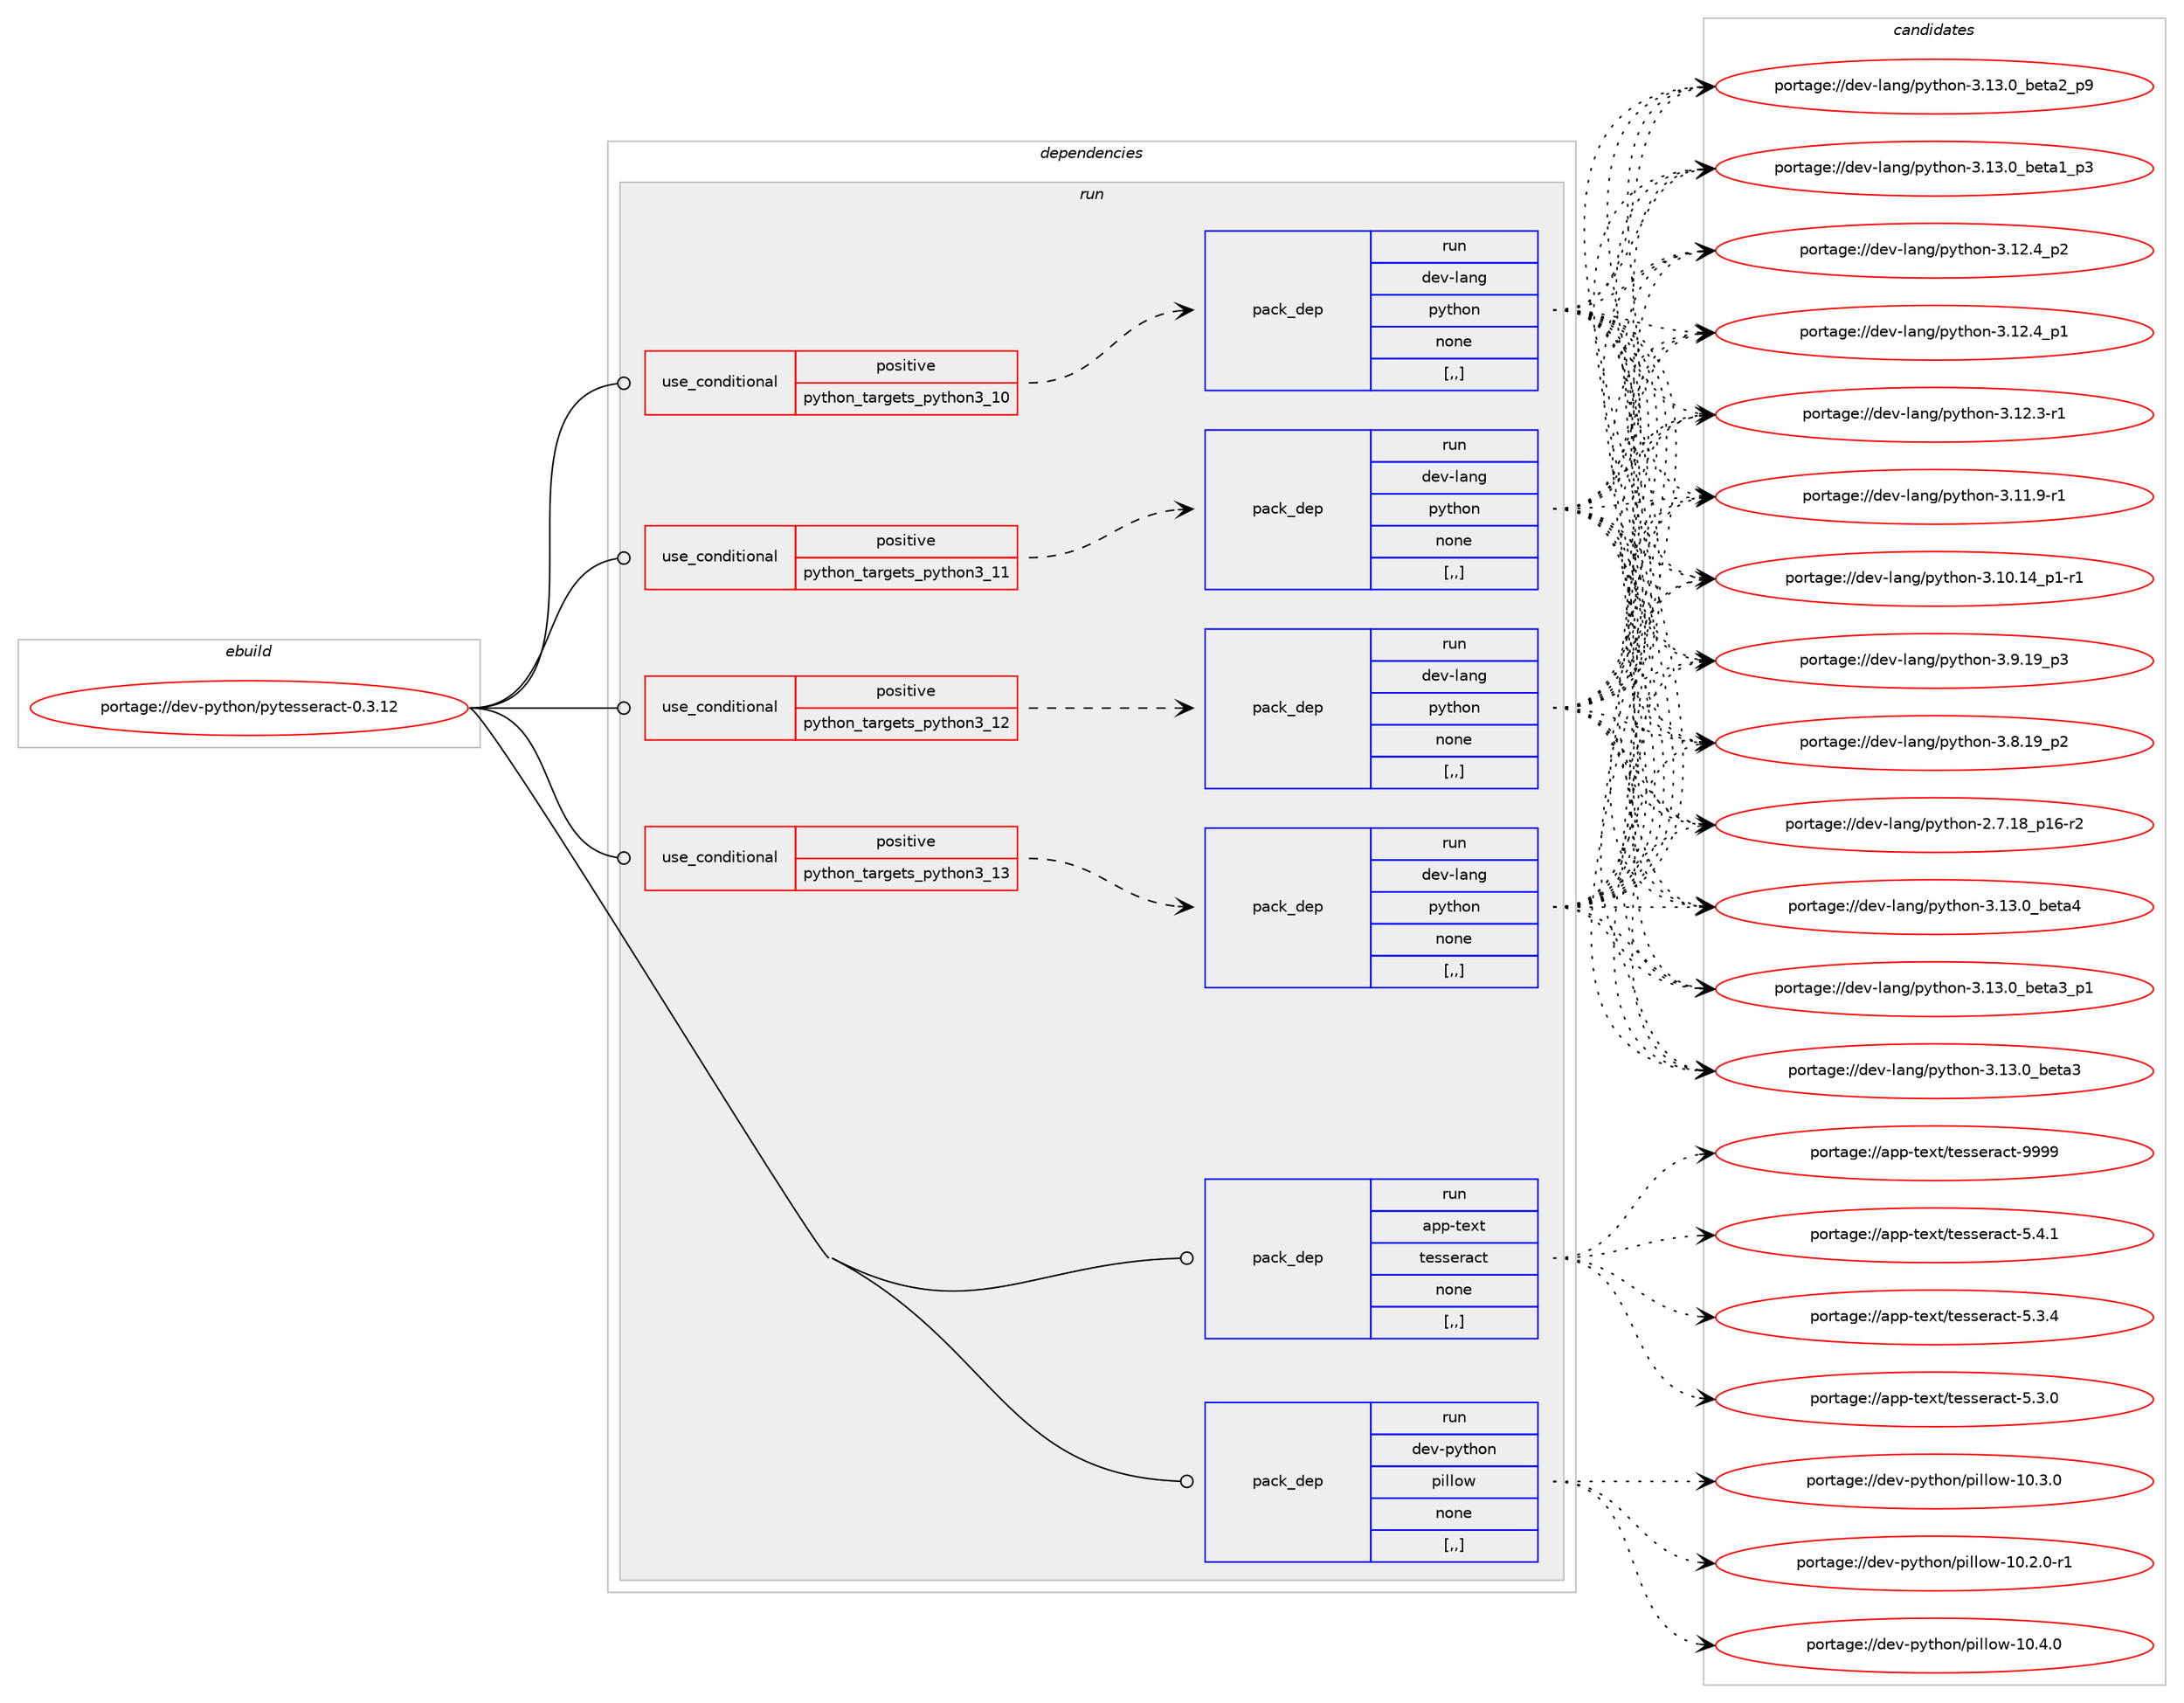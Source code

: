 digraph prolog {

# *************
# Graph options
# *************

newrank=true;
concentrate=true;
compound=true;
graph [rankdir=LR,fontname=Helvetica,fontsize=10,ranksep=1.5];#, ranksep=2.5, nodesep=0.2];
edge  [arrowhead=vee];
node  [fontname=Helvetica,fontsize=10];

# **********
# The ebuild
# **********

subgraph cluster_leftcol {
color=gray;
label=<<i>ebuild</i>>;
id [label="portage://dev-python/pytesseract-0.3.12", color=red, width=4, href="../dev-python/pytesseract-0.3.12.svg"];
}

# ****************
# The dependencies
# ****************

subgraph cluster_midcol {
color=gray;
label=<<i>dependencies</i>>;
subgraph cluster_compile {
fillcolor="#eeeeee";
style=filled;
label=<<i>compile</i>>;
}
subgraph cluster_compileandrun {
fillcolor="#eeeeee";
style=filled;
label=<<i>compile and run</i>>;
}
subgraph cluster_run {
fillcolor="#eeeeee";
style=filled;
label=<<i>run</i>>;
subgraph cond37829 {
dependency158967 [label=<<TABLE BORDER="0" CELLBORDER="1" CELLSPACING="0" CELLPADDING="4"><TR><TD ROWSPAN="3" CELLPADDING="10">use_conditional</TD></TR><TR><TD>positive</TD></TR><TR><TD>python_targets_python3_10</TD></TR></TABLE>>, shape=none, color=red];
subgraph pack119868 {
dependency158968 [label=<<TABLE BORDER="0" CELLBORDER="1" CELLSPACING="0" CELLPADDING="4" WIDTH="220"><TR><TD ROWSPAN="6" CELLPADDING="30">pack_dep</TD></TR><TR><TD WIDTH="110">run</TD></TR><TR><TD>dev-lang</TD></TR><TR><TD>python</TD></TR><TR><TD>none</TD></TR><TR><TD>[,,]</TD></TR></TABLE>>, shape=none, color=blue];
}
dependency158967:e -> dependency158968:w [weight=20,style="dashed",arrowhead="vee"];
}
id:e -> dependency158967:w [weight=20,style="solid",arrowhead="odot"];
subgraph cond37830 {
dependency158969 [label=<<TABLE BORDER="0" CELLBORDER="1" CELLSPACING="0" CELLPADDING="4"><TR><TD ROWSPAN="3" CELLPADDING="10">use_conditional</TD></TR><TR><TD>positive</TD></TR><TR><TD>python_targets_python3_11</TD></TR></TABLE>>, shape=none, color=red];
subgraph pack119869 {
dependency158970 [label=<<TABLE BORDER="0" CELLBORDER="1" CELLSPACING="0" CELLPADDING="4" WIDTH="220"><TR><TD ROWSPAN="6" CELLPADDING="30">pack_dep</TD></TR><TR><TD WIDTH="110">run</TD></TR><TR><TD>dev-lang</TD></TR><TR><TD>python</TD></TR><TR><TD>none</TD></TR><TR><TD>[,,]</TD></TR></TABLE>>, shape=none, color=blue];
}
dependency158969:e -> dependency158970:w [weight=20,style="dashed",arrowhead="vee"];
}
id:e -> dependency158969:w [weight=20,style="solid",arrowhead="odot"];
subgraph cond37831 {
dependency158971 [label=<<TABLE BORDER="0" CELLBORDER="1" CELLSPACING="0" CELLPADDING="4"><TR><TD ROWSPAN="3" CELLPADDING="10">use_conditional</TD></TR><TR><TD>positive</TD></TR><TR><TD>python_targets_python3_12</TD></TR></TABLE>>, shape=none, color=red];
subgraph pack119870 {
dependency158972 [label=<<TABLE BORDER="0" CELLBORDER="1" CELLSPACING="0" CELLPADDING="4" WIDTH="220"><TR><TD ROWSPAN="6" CELLPADDING="30">pack_dep</TD></TR><TR><TD WIDTH="110">run</TD></TR><TR><TD>dev-lang</TD></TR><TR><TD>python</TD></TR><TR><TD>none</TD></TR><TR><TD>[,,]</TD></TR></TABLE>>, shape=none, color=blue];
}
dependency158971:e -> dependency158972:w [weight=20,style="dashed",arrowhead="vee"];
}
id:e -> dependency158971:w [weight=20,style="solid",arrowhead="odot"];
subgraph cond37832 {
dependency158973 [label=<<TABLE BORDER="0" CELLBORDER="1" CELLSPACING="0" CELLPADDING="4"><TR><TD ROWSPAN="3" CELLPADDING="10">use_conditional</TD></TR><TR><TD>positive</TD></TR><TR><TD>python_targets_python3_13</TD></TR></TABLE>>, shape=none, color=red];
subgraph pack119871 {
dependency158974 [label=<<TABLE BORDER="0" CELLBORDER="1" CELLSPACING="0" CELLPADDING="4" WIDTH="220"><TR><TD ROWSPAN="6" CELLPADDING="30">pack_dep</TD></TR><TR><TD WIDTH="110">run</TD></TR><TR><TD>dev-lang</TD></TR><TR><TD>python</TD></TR><TR><TD>none</TD></TR><TR><TD>[,,]</TD></TR></TABLE>>, shape=none, color=blue];
}
dependency158973:e -> dependency158974:w [weight=20,style="dashed",arrowhead="vee"];
}
id:e -> dependency158973:w [weight=20,style="solid",arrowhead="odot"];
subgraph pack119872 {
dependency158975 [label=<<TABLE BORDER="0" CELLBORDER="1" CELLSPACING="0" CELLPADDING="4" WIDTH="220"><TR><TD ROWSPAN="6" CELLPADDING="30">pack_dep</TD></TR><TR><TD WIDTH="110">run</TD></TR><TR><TD>app-text</TD></TR><TR><TD>tesseract</TD></TR><TR><TD>none</TD></TR><TR><TD>[,,]</TD></TR></TABLE>>, shape=none, color=blue];
}
id:e -> dependency158975:w [weight=20,style="solid",arrowhead="odot"];
subgraph pack119873 {
dependency158976 [label=<<TABLE BORDER="0" CELLBORDER="1" CELLSPACING="0" CELLPADDING="4" WIDTH="220"><TR><TD ROWSPAN="6" CELLPADDING="30">pack_dep</TD></TR><TR><TD WIDTH="110">run</TD></TR><TR><TD>dev-python</TD></TR><TR><TD>pillow</TD></TR><TR><TD>none</TD></TR><TR><TD>[,,]</TD></TR></TABLE>>, shape=none, color=blue];
}
id:e -> dependency158976:w [weight=20,style="solid",arrowhead="odot"];
}
}

# **************
# The candidates
# **************

subgraph cluster_choices {
rank=same;
color=gray;
label=<<i>candidates</i>>;

subgraph choice119868 {
color=black;
nodesep=1;
choice1001011184510897110103471121211161041111104551464951464895981011169752 [label="portage://dev-lang/python-3.13.0_beta4", color=red, width=4,href="../dev-lang/python-3.13.0_beta4.svg"];
choice10010111845108971101034711212111610411111045514649514648959810111697519511249 [label="portage://dev-lang/python-3.13.0_beta3_p1", color=red, width=4,href="../dev-lang/python-3.13.0_beta3_p1.svg"];
choice1001011184510897110103471121211161041111104551464951464895981011169751 [label="portage://dev-lang/python-3.13.0_beta3", color=red, width=4,href="../dev-lang/python-3.13.0_beta3.svg"];
choice10010111845108971101034711212111610411111045514649514648959810111697509511257 [label="portage://dev-lang/python-3.13.0_beta2_p9", color=red, width=4,href="../dev-lang/python-3.13.0_beta2_p9.svg"];
choice10010111845108971101034711212111610411111045514649514648959810111697499511251 [label="portage://dev-lang/python-3.13.0_beta1_p3", color=red, width=4,href="../dev-lang/python-3.13.0_beta1_p3.svg"];
choice100101118451089711010347112121116104111110455146495046529511250 [label="portage://dev-lang/python-3.12.4_p2", color=red, width=4,href="../dev-lang/python-3.12.4_p2.svg"];
choice100101118451089711010347112121116104111110455146495046529511249 [label="portage://dev-lang/python-3.12.4_p1", color=red, width=4,href="../dev-lang/python-3.12.4_p1.svg"];
choice100101118451089711010347112121116104111110455146495046514511449 [label="portage://dev-lang/python-3.12.3-r1", color=red, width=4,href="../dev-lang/python-3.12.3-r1.svg"];
choice100101118451089711010347112121116104111110455146494946574511449 [label="portage://dev-lang/python-3.11.9-r1", color=red, width=4,href="../dev-lang/python-3.11.9-r1.svg"];
choice100101118451089711010347112121116104111110455146494846495295112494511449 [label="portage://dev-lang/python-3.10.14_p1-r1", color=red, width=4,href="../dev-lang/python-3.10.14_p1-r1.svg"];
choice100101118451089711010347112121116104111110455146574649579511251 [label="portage://dev-lang/python-3.9.19_p3", color=red, width=4,href="../dev-lang/python-3.9.19_p3.svg"];
choice100101118451089711010347112121116104111110455146564649579511250 [label="portage://dev-lang/python-3.8.19_p2", color=red, width=4,href="../dev-lang/python-3.8.19_p2.svg"];
choice100101118451089711010347112121116104111110455046554649569511249544511450 [label="portage://dev-lang/python-2.7.18_p16-r2", color=red, width=4,href="../dev-lang/python-2.7.18_p16-r2.svg"];
dependency158968:e -> choice1001011184510897110103471121211161041111104551464951464895981011169752:w [style=dotted,weight="100"];
dependency158968:e -> choice10010111845108971101034711212111610411111045514649514648959810111697519511249:w [style=dotted,weight="100"];
dependency158968:e -> choice1001011184510897110103471121211161041111104551464951464895981011169751:w [style=dotted,weight="100"];
dependency158968:e -> choice10010111845108971101034711212111610411111045514649514648959810111697509511257:w [style=dotted,weight="100"];
dependency158968:e -> choice10010111845108971101034711212111610411111045514649514648959810111697499511251:w [style=dotted,weight="100"];
dependency158968:e -> choice100101118451089711010347112121116104111110455146495046529511250:w [style=dotted,weight="100"];
dependency158968:e -> choice100101118451089711010347112121116104111110455146495046529511249:w [style=dotted,weight="100"];
dependency158968:e -> choice100101118451089711010347112121116104111110455146495046514511449:w [style=dotted,weight="100"];
dependency158968:e -> choice100101118451089711010347112121116104111110455146494946574511449:w [style=dotted,weight="100"];
dependency158968:e -> choice100101118451089711010347112121116104111110455146494846495295112494511449:w [style=dotted,weight="100"];
dependency158968:e -> choice100101118451089711010347112121116104111110455146574649579511251:w [style=dotted,weight="100"];
dependency158968:e -> choice100101118451089711010347112121116104111110455146564649579511250:w [style=dotted,weight="100"];
dependency158968:e -> choice100101118451089711010347112121116104111110455046554649569511249544511450:w [style=dotted,weight="100"];
}
subgraph choice119869 {
color=black;
nodesep=1;
choice1001011184510897110103471121211161041111104551464951464895981011169752 [label="portage://dev-lang/python-3.13.0_beta4", color=red, width=4,href="../dev-lang/python-3.13.0_beta4.svg"];
choice10010111845108971101034711212111610411111045514649514648959810111697519511249 [label="portage://dev-lang/python-3.13.0_beta3_p1", color=red, width=4,href="../dev-lang/python-3.13.0_beta3_p1.svg"];
choice1001011184510897110103471121211161041111104551464951464895981011169751 [label="portage://dev-lang/python-3.13.0_beta3", color=red, width=4,href="../dev-lang/python-3.13.0_beta3.svg"];
choice10010111845108971101034711212111610411111045514649514648959810111697509511257 [label="portage://dev-lang/python-3.13.0_beta2_p9", color=red, width=4,href="../dev-lang/python-3.13.0_beta2_p9.svg"];
choice10010111845108971101034711212111610411111045514649514648959810111697499511251 [label="portage://dev-lang/python-3.13.0_beta1_p3", color=red, width=4,href="../dev-lang/python-3.13.0_beta1_p3.svg"];
choice100101118451089711010347112121116104111110455146495046529511250 [label="portage://dev-lang/python-3.12.4_p2", color=red, width=4,href="../dev-lang/python-3.12.4_p2.svg"];
choice100101118451089711010347112121116104111110455146495046529511249 [label="portage://dev-lang/python-3.12.4_p1", color=red, width=4,href="../dev-lang/python-3.12.4_p1.svg"];
choice100101118451089711010347112121116104111110455146495046514511449 [label="portage://dev-lang/python-3.12.3-r1", color=red, width=4,href="../dev-lang/python-3.12.3-r1.svg"];
choice100101118451089711010347112121116104111110455146494946574511449 [label="portage://dev-lang/python-3.11.9-r1", color=red, width=4,href="../dev-lang/python-3.11.9-r1.svg"];
choice100101118451089711010347112121116104111110455146494846495295112494511449 [label="portage://dev-lang/python-3.10.14_p1-r1", color=red, width=4,href="../dev-lang/python-3.10.14_p1-r1.svg"];
choice100101118451089711010347112121116104111110455146574649579511251 [label="portage://dev-lang/python-3.9.19_p3", color=red, width=4,href="../dev-lang/python-3.9.19_p3.svg"];
choice100101118451089711010347112121116104111110455146564649579511250 [label="portage://dev-lang/python-3.8.19_p2", color=red, width=4,href="../dev-lang/python-3.8.19_p2.svg"];
choice100101118451089711010347112121116104111110455046554649569511249544511450 [label="portage://dev-lang/python-2.7.18_p16-r2", color=red, width=4,href="../dev-lang/python-2.7.18_p16-r2.svg"];
dependency158970:e -> choice1001011184510897110103471121211161041111104551464951464895981011169752:w [style=dotted,weight="100"];
dependency158970:e -> choice10010111845108971101034711212111610411111045514649514648959810111697519511249:w [style=dotted,weight="100"];
dependency158970:e -> choice1001011184510897110103471121211161041111104551464951464895981011169751:w [style=dotted,weight="100"];
dependency158970:e -> choice10010111845108971101034711212111610411111045514649514648959810111697509511257:w [style=dotted,weight="100"];
dependency158970:e -> choice10010111845108971101034711212111610411111045514649514648959810111697499511251:w [style=dotted,weight="100"];
dependency158970:e -> choice100101118451089711010347112121116104111110455146495046529511250:w [style=dotted,weight="100"];
dependency158970:e -> choice100101118451089711010347112121116104111110455146495046529511249:w [style=dotted,weight="100"];
dependency158970:e -> choice100101118451089711010347112121116104111110455146495046514511449:w [style=dotted,weight="100"];
dependency158970:e -> choice100101118451089711010347112121116104111110455146494946574511449:w [style=dotted,weight="100"];
dependency158970:e -> choice100101118451089711010347112121116104111110455146494846495295112494511449:w [style=dotted,weight="100"];
dependency158970:e -> choice100101118451089711010347112121116104111110455146574649579511251:w [style=dotted,weight="100"];
dependency158970:e -> choice100101118451089711010347112121116104111110455146564649579511250:w [style=dotted,weight="100"];
dependency158970:e -> choice100101118451089711010347112121116104111110455046554649569511249544511450:w [style=dotted,weight="100"];
}
subgraph choice119870 {
color=black;
nodesep=1;
choice1001011184510897110103471121211161041111104551464951464895981011169752 [label="portage://dev-lang/python-3.13.0_beta4", color=red, width=4,href="../dev-lang/python-3.13.0_beta4.svg"];
choice10010111845108971101034711212111610411111045514649514648959810111697519511249 [label="portage://dev-lang/python-3.13.0_beta3_p1", color=red, width=4,href="../dev-lang/python-3.13.0_beta3_p1.svg"];
choice1001011184510897110103471121211161041111104551464951464895981011169751 [label="portage://dev-lang/python-3.13.0_beta3", color=red, width=4,href="../dev-lang/python-3.13.0_beta3.svg"];
choice10010111845108971101034711212111610411111045514649514648959810111697509511257 [label="portage://dev-lang/python-3.13.0_beta2_p9", color=red, width=4,href="../dev-lang/python-3.13.0_beta2_p9.svg"];
choice10010111845108971101034711212111610411111045514649514648959810111697499511251 [label="portage://dev-lang/python-3.13.0_beta1_p3", color=red, width=4,href="../dev-lang/python-3.13.0_beta1_p3.svg"];
choice100101118451089711010347112121116104111110455146495046529511250 [label="portage://dev-lang/python-3.12.4_p2", color=red, width=4,href="../dev-lang/python-3.12.4_p2.svg"];
choice100101118451089711010347112121116104111110455146495046529511249 [label="portage://dev-lang/python-3.12.4_p1", color=red, width=4,href="../dev-lang/python-3.12.4_p1.svg"];
choice100101118451089711010347112121116104111110455146495046514511449 [label="portage://dev-lang/python-3.12.3-r1", color=red, width=4,href="../dev-lang/python-3.12.3-r1.svg"];
choice100101118451089711010347112121116104111110455146494946574511449 [label="portage://dev-lang/python-3.11.9-r1", color=red, width=4,href="../dev-lang/python-3.11.9-r1.svg"];
choice100101118451089711010347112121116104111110455146494846495295112494511449 [label="portage://dev-lang/python-3.10.14_p1-r1", color=red, width=4,href="../dev-lang/python-3.10.14_p1-r1.svg"];
choice100101118451089711010347112121116104111110455146574649579511251 [label="portage://dev-lang/python-3.9.19_p3", color=red, width=4,href="../dev-lang/python-3.9.19_p3.svg"];
choice100101118451089711010347112121116104111110455146564649579511250 [label="portage://dev-lang/python-3.8.19_p2", color=red, width=4,href="../dev-lang/python-3.8.19_p2.svg"];
choice100101118451089711010347112121116104111110455046554649569511249544511450 [label="portage://dev-lang/python-2.7.18_p16-r2", color=red, width=4,href="../dev-lang/python-2.7.18_p16-r2.svg"];
dependency158972:e -> choice1001011184510897110103471121211161041111104551464951464895981011169752:w [style=dotted,weight="100"];
dependency158972:e -> choice10010111845108971101034711212111610411111045514649514648959810111697519511249:w [style=dotted,weight="100"];
dependency158972:e -> choice1001011184510897110103471121211161041111104551464951464895981011169751:w [style=dotted,weight="100"];
dependency158972:e -> choice10010111845108971101034711212111610411111045514649514648959810111697509511257:w [style=dotted,weight="100"];
dependency158972:e -> choice10010111845108971101034711212111610411111045514649514648959810111697499511251:w [style=dotted,weight="100"];
dependency158972:e -> choice100101118451089711010347112121116104111110455146495046529511250:w [style=dotted,weight="100"];
dependency158972:e -> choice100101118451089711010347112121116104111110455146495046529511249:w [style=dotted,weight="100"];
dependency158972:e -> choice100101118451089711010347112121116104111110455146495046514511449:w [style=dotted,weight="100"];
dependency158972:e -> choice100101118451089711010347112121116104111110455146494946574511449:w [style=dotted,weight="100"];
dependency158972:e -> choice100101118451089711010347112121116104111110455146494846495295112494511449:w [style=dotted,weight="100"];
dependency158972:e -> choice100101118451089711010347112121116104111110455146574649579511251:w [style=dotted,weight="100"];
dependency158972:e -> choice100101118451089711010347112121116104111110455146564649579511250:w [style=dotted,weight="100"];
dependency158972:e -> choice100101118451089711010347112121116104111110455046554649569511249544511450:w [style=dotted,weight="100"];
}
subgraph choice119871 {
color=black;
nodesep=1;
choice1001011184510897110103471121211161041111104551464951464895981011169752 [label="portage://dev-lang/python-3.13.0_beta4", color=red, width=4,href="../dev-lang/python-3.13.0_beta4.svg"];
choice10010111845108971101034711212111610411111045514649514648959810111697519511249 [label="portage://dev-lang/python-3.13.0_beta3_p1", color=red, width=4,href="../dev-lang/python-3.13.0_beta3_p1.svg"];
choice1001011184510897110103471121211161041111104551464951464895981011169751 [label="portage://dev-lang/python-3.13.0_beta3", color=red, width=4,href="../dev-lang/python-3.13.0_beta3.svg"];
choice10010111845108971101034711212111610411111045514649514648959810111697509511257 [label="portage://dev-lang/python-3.13.0_beta2_p9", color=red, width=4,href="../dev-lang/python-3.13.0_beta2_p9.svg"];
choice10010111845108971101034711212111610411111045514649514648959810111697499511251 [label="portage://dev-lang/python-3.13.0_beta1_p3", color=red, width=4,href="../dev-lang/python-3.13.0_beta1_p3.svg"];
choice100101118451089711010347112121116104111110455146495046529511250 [label="portage://dev-lang/python-3.12.4_p2", color=red, width=4,href="../dev-lang/python-3.12.4_p2.svg"];
choice100101118451089711010347112121116104111110455146495046529511249 [label="portage://dev-lang/python-3.12.4_p1", color=red, width=4,href="../dev-lang/python-3.12.4_p1.svg"];
choice100101118451089711010347112121116104111110455146495046514511449 [label="portage://dev-lang/python-3.12.3-r1", color=red, width=4,href="../dev-lang/python-3.12.3-r1.svg"];
choice100101118451089711010347112121116104111110455146494946574511449 [label="portage://dev-lang/python-3.11.9-r1", color=red, width=4,href="../dev-lang/python-3.11.9-r1.svg"];
choice100101118451089711010347112121116104111110455146494846495295112494511449 [label="portage://dev-lang/python-3.10.14_p1-r1", color=red, width=4,href="../dev-lang/python-3.10.14_p1-r1.svg"];
choice100101118451089711010347112121116104111110455146574649579511251 [label="portage://dev-lang/python-3.9.19_p3", color=red, width=4,href="../dev-lang/python-3.9.19_p3.svg"];
choice100101118451089711010347112121116104111110455146564649579511250 [label="portage://dev-lang/python-3.8.19_p2", color=red, width=4,href="../dev-lang/python-3.8.19_p2.svg"];
choice100101118451089711010347112121116104111110455046554649569511249544511450 [label="portage://dev-lang/python-2.7.18_p16-r2", color=red, width=4,href="../dev-lang/python-2.7.18_p16-r2.svg"];
dependency158974:e -> choice1001011184510897110103471121211161041111104551464951464895981011169752:w [style=dotted,weight="100"];
dependency158974:e -> choice10010111845108971101034711212111610411111045514649514648959810111697519511249:w [style=dotted,weight="100"];
dependency158974:e -> choice1001011184510897110103471121211161041111104551464951464895981011169751:w [style=dotted,weight="100"];
dependency158974:e -> choice10010111845108971101034711212111610411111045514649514648959810111697509511257:w [style=dotted,weight="100"];
dependency158974:e -> choice10010111845108971101034711212111610411111045514649514648959810111697499511251:w [style=dotted,weight="100"];
dependency158974:e -> choice100101118451089711010347112121116104111110455146495046529511250:w [style=dotted,weight="100"];
dependency158974:e -> choice100101118451089711010347112121116104111110455146495046529511249:w [style=dotted,weight="100"];
dependency158974:e -> choice100101118451089711010347112121116104111110455146495046514511449:w [style=dotted,weight="100"];
dependency158974:e -> choice100101118451089711010347112121116104111110455146494946574511449:w [style=dotted,weight="100"];
dependency158974:e -> choice100101118451089711010347112121116104111110455146494846495295112494511449:w [style=dotted,weight="100"];
dependency158974:e -> choice100101118451089711010347112121116104111110455146574649579511251:w [style=dotted,weight="100"];
dependency158974:e -> choice100101118451089711010347112121116104111110455146564649579511250:w [style=dotted,weight="100"];
dependency158974:e -> choice100101118451089711010347112121116104111110455046554649569511249544511450:w [style=dotted,weight="100"];
}
subgraph choice119872 {
color=black;
nodesep=1;
choice97112112451161011201164711610111511510111497991164557575757 [label="portage://app-text/tesseract-9999", color=red, width=4,href="../app-text/tesseract-9999.svg"];
choice9711211245116101120116471161011151151011149799116455346524649 [label="portage://app-text/tesseract-5.4.1", color=red, width=4,href="../app-text/tesseract-5.4.1.svg"];
choice9711211245116101120116471161011151151011149799116455346514652 [label="portage://app-text/tesseract-5.3.4", color=red, width=4,href="../app-text/tesseract-5.3.4.svg"];
choice9711211245116101120116471161011151151011149799116455346514648 [label="portage://app-text/tesseract-5.3.0", color=red, width=4,href="../app-text/tesseract-5.3.0.svg"];
dependency158975:e -> choice97112112451161011201164711610111511510111497991164557575757:w [style=dotted,weight="100"];
dependency158975:e -> choice9711211245116101120116471161011151151011149799116455346524649:w [style=dotted,weight="100"];
dependency158975:e -> choice9711211245116101120116471161011151151011149799116455346514652:w [style=dotted,weight="100"];
dependency158975:e -> choice9711211245116101120116471161011151151011149799116455346514648:w [style=dotted,weight="100"];
}
subgraph choice119873 {
color=black;
nodesep=1;
choice100101118451121211161041111104711210510810811111945494846524648 [label="portage://dev-python/pillow-10.4.0", color=red, width=4,href="../dev-python/pillow-10.4.0.svg"];
choice100101118451121211161041111104711210510810811111945494846514648 [label="portage://dev-python/pillow-10.3.0", color=red, width=4,href="../dev-python/pillow-10.3.0.svg"];
choice1001011184511212111610411111047112105108108111119454948465046484511449 [label="portage://dev-python/pillow-10.2.0-r1", color=red, width=4,href="../dev-python/pillow-10.2.0-r1.svg"];
dependency158976:e -> choice100101118451121211161041111104711210510810811111945494846524648:w [style=dotted,weight="100"];
dependency158976:e -> choice100101118451121211161041111104711210510810811111945494846514648:w [style=dotted,weight="100"];
dependency158976:e -> choice1001011184511212111610411111047112105108108111119454948465046484511449:w [style=dotted,weight="100"];
}
}

}
